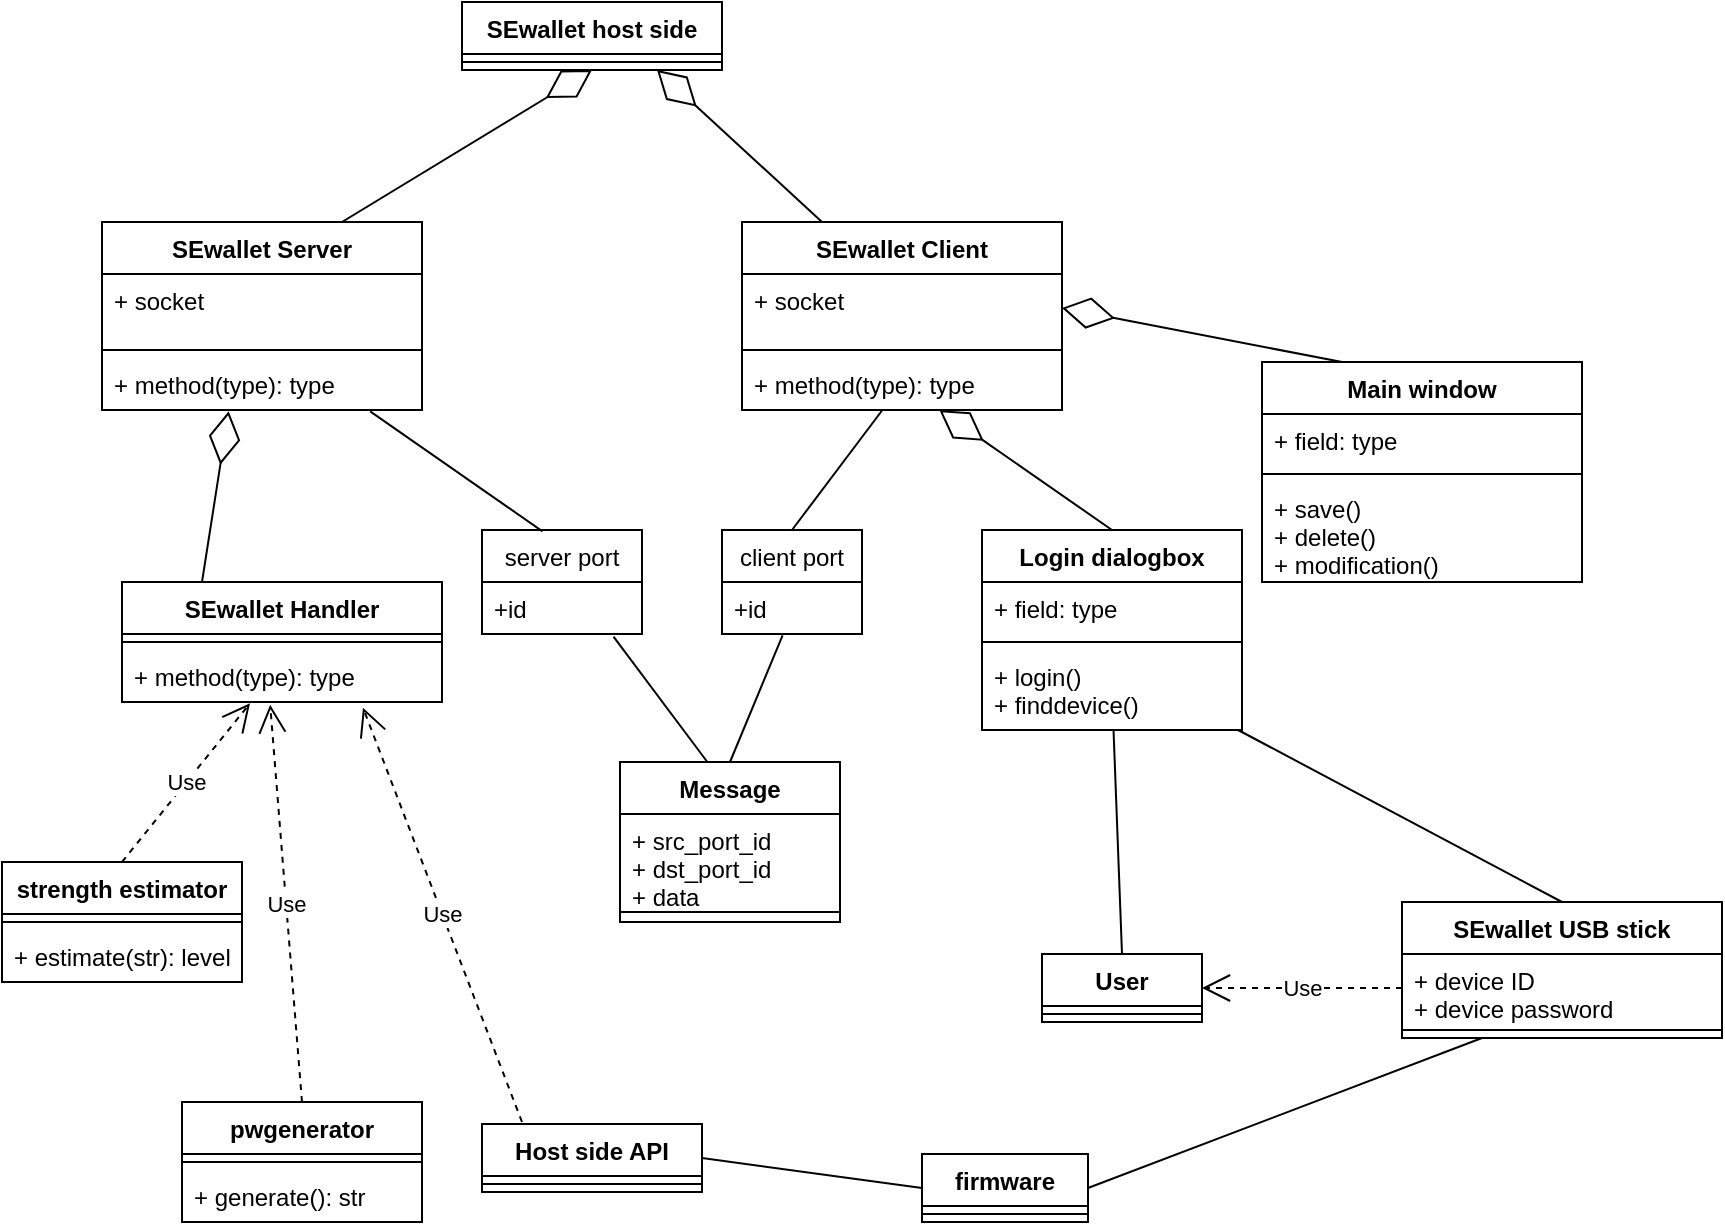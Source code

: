 <mxfile version="15.3.3" type="github">
  <diagram id="C5RBs43oDa-KdzZeNtuy" name="Page-1">
    <mxGraphModel dx="1182" dy="525" grid="1" gridSize="10" guides="1" tooltips="1" connect="1" arrows="1" fold="1" page="1" pageScale="1" pageWidth="827" pageHeight="1169" math="0" shadow="0">
      <root>
        <mxCell id="WIyWlLk6GJQsqaUBKTNV-0" />
        <mxCell id="WIyWlLk6GJQsqaUBKTNV-1" parent="WIyWlLk6GJQsqaUBKTNV-0" />
        <mxCell id="NP7IkcK_1BW8vIljofHQ-4" value="SEwallet Server" style="swimlane;fontStyle=1;align=center;verticalAlign=top;childLayout=stackLayout;horizontal=1;startSize=26;horizontalStack=0;resizeParent=1;resizeParentMax=0;resizeLast=0;collapsible=1;marginBottom=0;" parent="WIyWlLk6GJQsqaUBKTNV-1" vertex="1">
          <mxGeometry x="100" y="160" width="160" height="94" as="geometry" />
        </mxCell>
        <mxCell id="NP7IkcK_1BW8vIljofHQ-5" value="+ socket" style="text;strokeColor=none;fillColor=none;align=left;verticalAlign=top;spacingLeft=4;spacingRight=4;overflow=hidden;rotatable=0;points=[[0,0.5],[1,0.5]];portConstraint=eastwest;" parent="NP7IkcK_1BW8vIljofHQ-4" vertex="1">
          <mxGeometry y="26" width="160" height="34" as="geometry" />
        </mxCell>
        <mxCell id="NP7IkcK_1BW8vIljofHQ-6" value="" style="line;strokeWidth=1;fillColor=none;align=left;verticalAlign=middle;spacingTop=-1;spacingLeft=3;spacingRight=3;rotatable=0;labelPosition=right;points=[];portConstraint=eastwest;" parent="NP7IkcK_1BW8vIljofHQ-4" vertex="1">
          <mxGeometry y="60" width="160" height="8" as="geometry" />
        </mxCell>
        <mxCell id="NP7IkcK_1BW8vIljofHQ-7" value="+ method(type): type" style="text;strokeColor=none;fillColor=none;align=left;verticalAlign=top;spacingLeft=4;spacingRight=4;overflow=hidden;rotatable=0;points=[[0,0.5],[1,0.5]];portConstraint=eastwest;" parent="NP7IkcK_1BW8vIljofHQ-4" vertex="1">
          <mxGeometry y="68" width="160" height="26" as="geometry" />
        </mxCell>
        <mxCell id="NP7IkcK_1BW8vIljofHQ-8" value="SEwallet Client" style="swimlane;fontStyle=1;align=center;verticalAlign=top;childLayout=stackLayout;horizontal=1;startSize=26;horizontalStack=0;resizeParent=1;resizeParentMax=0;resizeLast=0;collapsible=1;marginBottom=0;" parent="WIyWlLk6GJQsqaUBKTNV-1" vertex="1">
          <mxGeometry x="420" y="160" width="160" height="94" as="geometry" />
        </mxCell>
        <mxCell id="NP7IkcK_1BW8vIljofHQ-9" value="+ socket" style="text;strokeColor=none;fillColor=none;align=left;verticalAlign=top;spacingLeft=4;spacingRight=4;overflow=hidden;rotatable=0;points=[[0,0.5],[1,0.5]];portConstraint=eastwest;" parent="NP7IkcK_1BW8vIljofHQ-8" vertex="1">
          <mxGeometry y="26" width="160" height="34" as="geometry" />
        </mxCell>
        <mxCell id="NP7IkcK_1BW8vIljofHQ-10" value="" style="line;strokeWidth=1;fillColor=none;align=left;verticalAlign=middle;spacingTop=-1;spacingLeft=3;spacingRight=3;rotatable=0;labelPosition=right;points=[];portConstraint=eastwest;" parent="NP7IkcK_1BW8vIljofHQ-8" vertex="1">
          <mxGeometry y="60" width="160" height="8" as="geometry" />
        </mxCell>
        <mxCell id="NP7IkcK_1BW8vIljofHQ-11" value="+ method(type): type" style="text;strokeColor=none;fillColor=none;align=left;verticalAlign=top;spacingLeft=4;spacingRight=4;overflow=hidden;rotatable=0;points=[[0,0.5],[1,0.5]];portConstraint=eastwest;" parent="NP7IkcK_1BW8vIljofHQ-8" vertex="1">
          <mxGeometry y="68" width="160" height="26" as="geometry" />
        </mxCell>
        <mxCell id="NP7IkcK_1BW8vIljofHQ-12" value="SEwallet Handler" style="swimlane;fontStyle=1;align=center;verticalAlign=top;childLayout=stackLayout;horizontal=1;startSize=26;horizontalStack=0;resizeParent=1;resizeParentMax=0;resizeLast=0;collapsible=1;marginBottom=0;" parent="WIyWlLk6GJQsqaUBKTNV-1" vertex="1">
          <mxGeometry x="110" y="340" width="160" height="60" as="geometry" />
        </mxCell>
        <mxCell id="NP7IkcK_1BW8vIljofHQ-14" value="" style="line;strokeWidth=1;fillColor=none;align=left;verticalAlign=middle;spacingTop=-1;spacingLeft=3;spacingRight=3;rotatable=0;labelPosition=right;points=[];portConstraint=eastwest;" parent="NP7IkcK_1BW8vIljofHQ-12" vertex="1">
          <mxGeometry y="26" width="160" height="8" as="geometry" />
        </mxCell>
        <mxCell id="NP7IkcK_1BW8vIljofHQ-15" value="+ method(type): type" style="text;strokeColor=none;fillColor=none;align=left;verticalAlign=top;spacingLeft=4;spacingRight=4;overflow=hidden;rotatable=0;points=[[0,0.5],[1,0.5]];portConstraint=eastwest;" parent="NP7IkcK_1BW8vIljofHQ-12" vertex="1">
          <mxGeometry y="34" width="160" height="26" as="geometry" />
        </mxCell>
        <mxCell id="NP7IkcK_1BW8vIljofHQ-16" value="server port" style="swimlane;fontStyle=0;childLayout=stackLayout;horizontal=1;startSize=26;fillColor=none;horizontalStack=0;resizeParent=1;resizeParentMax=0;resizeLast=0;collapsible=1;marginBottom=0;" parent="WIyWlLk6GJQsqaUBKTNV-1" vertex="1">
          <mxGeometry x="290" y="314" width="80" height="52" as="geometry" />
        </mxCell>
        <mxCell id="NP7IkcK_1BW8vIljofHQ-17" value="+id" style="text;strokeColor=none;fillColor=none;align=left;verticalAlign=top;spacingLeft=4;spacingRight=4;overflow=hidden;rotatable=0;points=[[0,0.5],[1,0.5]];portConstraint=eastwest;" parent="NP7IkcK_1BW8vIljofHQ-16" vertex="1">
          <mxGeometry y="26" width="80" height="26" as="geometry" />
        </mxCell>
        <mxCell id="NP7IkcK_1BW8vIljofHQ-25" value="" style="endArrow=diamondThin;endFill=0;endSize=24;html=1;exitX=0.25;exitY=0;exitDx=0;exitDy=0;entryX=0.396;entryY=1.026;entryDx=0;entryDy=0;entryPerimeter=0;" parent="WIyWlLk6GJQsqaUBKTNV-1" source="NP7IkcK_1BW8vIljofHQ-12" target="NP7IkcK_1BW8vIljofHQ-7" edge="1">
          <mxGeometry width="160" relative="1" as="geometry">
            <mxPoint x="100" y="305.5" as="sourcePoint" />
            <mxPoint x="179" y="250" as="targetPoint" />
          </mxGeometry>
        </mxCell>
        <mxCell id="NP7IkcK_1BW8vIljofHQ-30" value="client port" style="swimlane;fontStyle=0;childLayout=stackLayout;horizontal=1;startSize=26;fillColor=none;horizontalStack=0;resizeParent=1;resizeParentMax=0;resizeLast=0;collapsible=1;marginBottom=0;" parent="WIyWlLk6GJQsqaUBKTNV-1" vertex="1">
          <mxGeometry x="410" y="314" width="70" height="52" as="geometry" />
        </mxCell>
        <mxCell id="NP7IkcK_1BW8vIljofHQ-31" value="+id" style="text;strokeColor=none;fillColor=none;align=left;verticalAlign=top;spacingLeft=4;spacingRight=4;overflow=hidden;rotatable=0;points=[[0,0.5],[1,0.5]];portConstraint=eastwest;" parent="NP7IkcK_1BW8vIljofHQ-30" vertex="1">
          <mxGeometry y="26" width="70" height="26" as="geometry" />
        </mxCell>
        <mxCell id="NP7IkcK_1BW8vIljofHQ-37" value="Login dialogbox" style="swimlane;fontStyle=1;align=center;verticalAlign=top;childLayout=stackLayout;horizontal=1;startSize=26;horizontalStack=0;resizeParent=1;resizeParentMax=0;resizeLast=0;collapsible=1;marginBottom=0;" parent="WIyWlLk6GJQsqaUBKTNV-1" vertex="1">
          <mxGeometry x="540" y="314" width="130" height="100" as="geometry" />
        </mxCell>
        <mxCell id="NP7IkcK_1BW8vIljofHQ-38" value="+ field: type" style="text;strokeColor=none;fillColor=none;align=left;verticalAlign=top;spacingLeft=4;spacingRight=4;overflow=hidden;rotatable=0;points=[[0,0.5],[1,0.5]];portConstraint=eastwest;" parent="NP7IkcK_1BW8vIljofHQ-37" vertex="1">
          <mxGeometry y="26" width="130" height="26" as="geometry" />
        </mxCell>
        <mxCell id="NP7IkcK_1BW8vIljofHQ-39" value="" style="line;strokeWidth=1;fillColor=none;align=left;verticalAlign=middle;spacingTop=-1;spacingLeft=3;spacingRight=3;rotatable=0;labelPosition=right;points=[];portConstraint=eastwest;" parent="NP7IkcK_1BW8vIljofHQ-37" vertex="1">
          <mxGeometry y="52" width="130" height="8" as="geometry" />
        </mxCell>
        <mxCell id="NP7IkcK_1BW8vIljofHQ-40" value="+ login()&#xa;+ finddevice()" style="text;strokeColor=none;fillColor=none;align=left;verticalAlign=top;spacingLeft=4;spacingRight=4;overflow=hidden;rotatable=0;points=[[0,0.5],[1,0.5]];portConstraint=eastwest;" parent="NP7IkcK_1BW8vIljofHQ-37" vertex="1">
          <mxGeometry y="60" width="130" height="40" as="geometry" />
        </mxCell>
        <mxCell id="NP7IkcK_1BW8vIljofHQ-41" value="Main window" style="swimlane;fontStyle=1;align=center;verticalAlign=top;childLayout=stackLayout;horizontal=1;startSize=26;horizontalStack=0;resizeParent=1;resizeParentMax=0;resizeLast=0;collapsible=1;marginBottom=0;" parent="WIyWlLk6GJQsqaUBKTNV-1" vertex="1">
          <mxGeometry x="680" y="230" width="160" height="110" as="geometry" />
        </mxCell>
        <mxCell id="NP7IkcK_1BW8vIljofHQ-42" value="+ field: type" style="text;strokeColor=none;fillColor=none;align=left;verticalAlign=top;spacingLeft=4;spacingRight=4;overflow=hidden;rotatable=0;points=[[0,0.5],[1,0.5]];portConstraint=eastwest;" parent="NP7IkcK_1BW8vIljofHQ-41" vertex="1">
          <mxGeometry y="26" width="160" height="26" as="geometry" />
        </mxCell>
        <mxCell id="NP7IkcK_1BW8vIljofHQ-43" value="" style="line;strokeWidth=1;fillColor=none;align=left;verticalAlign=middle;spacingTop=-1;spacingLeft=3;spacingRight=3;rotatable=0;labelPosition=right;points=[];portConstraint=eastwest;" parent="NP7IkcK_1BW8vIljofHQ-41" vertex="1">
          <mxGeometry y="52" width="160" height="8" as="geometry" />
        </mxCell>
        <mxCell id="NP7IkcK_1BW8vIljofHQ-44" value="+ save()&#xa;+ delete()&#xa;+ modification()" style="text;strokeColor=none;fillColor=none;align=left;verticalAlign=top;spacingLeft=4;spacingRight=4;overflow=hidden;rotatable=0;points=[[0,0.5],[1,0.5]];portConstraint=eastwest;" parent="NP7IkcK_1BW8vIljofHQ-41" vertex="1">
          <mxGeometry y="60" width="160" height="50" as="geometry" />
        </mxCell>
        <mxCell id="NP7IkcK_1BW8vIljofHQ-45" value="pwgenerator" style="swimlane;fontStyle=1;align=center;verticalAlign=top;childLayout=stackLayout;horizontal=1;startSize=26;horizontalStack=0;resizeParent=1;resizeParentMax=0;resizeLast=0;collapsible=1;marginBottom=0;" parent="WIyWlLk6GJQsqaUBKTNV-1" vertex="1">
          <mxGeometry x="140" y="600" width="120" height="60" as="geometry" />
        </mxCell>
        <mxCell id="NP7IkcK_1BW8vIljofHQ-47" value="" style="line;strokeWidth=1;fillColor=none;align=left;verticalAlign=middle;spacingTop=-1;spacingLeft=3;spacingRight=3;rotatable=0;labelPosition=right;points=[];portConstraint=eastwest;" parent="NP7IkcK_1BW8vIljofHQ-45" vertex="1">
          <mxGeometry y="26" width="120" height="8" as="geometry" />
        </mxCell>
        <mxCell id="NP7IkcK_1BW8vIljofHQ-48" value="+ generate(): str" style="text;strokeColor=none;fillColor=none;align=left;verticalAlign=top;spacingLeft=4;spacingRight=4;overflow=hidden;rotatable=0;points=[[0,0.5],[1,0.5]];portConstraint=eastwest;" parent="NP7IkcK_1BW8vIljofHQ-45" vertex="1">
          <mxGeometry y="34" width="120" height="26" as="geometry" />
        </mxCell>
        <mxCell id="NP7IkcK_1BW8vIljofHQ-49" value="" style="endArrow=diamondThin;endFill=0;endSize=24;html=1;exitX=0.5;exitY=0;exitDx=0;exitDy=0;" parent="WIyWlLk6GJQsqaUBKTNV-1" source="NP7IkcK_1BW8vIljofHQ-37" target="NP7IkcK_1BW8vIljofHQ-11" edge="1">
          <mxGeometry width="160" relative="1" as="geometry">
            <mxPoint x="550" y="210" as="sourcePoint" />
            <mxPoint x="710" y="210" as="targetPoint" />
          </mxGeometry>
        </mxCell>
        <mxCell id="NP7IkcK_1BW8vIljofHQ-50" value="" style="endArrow=diamondThin;endFill=0;endSize=24;html=1;exitX=0.25;exitY=0;exitDx=0;exitDy=0;entryX=1;entryY=0.5;entryDx=0;entryDy=0;" parent="WIyWlLk6GJQsqaUBKTNV-1" source="NP7IkcK_1BW8vIljofHQ-41" target="NP7IkcK_1BW8vIljofHQ-9" edge="1">
          <mxGeometry width="160" relative="1" as="geometry">
            <mxPoint x="710" y="130" as="sourcePoint" />
            <mxPoint x="870" y="130" as="targetPoint" />
          </mxGeometry>
        </mxCell>
        <mxCell id="NP7IkcK_1BW8vIljofHQ-53" value="strength estimator" style="swimlane;fontStyle=1;align=center;verticalAlign=top;childLayout=stackLayout;horizontal=1;startSize=26;horizontalStack=0;resizeParent=1;resizeParentMax=0;resizeLast=0;collapsible=1;marginBottom=0;" parent="WIyWlLk6GJQsqaUBKTNV-1" vertex="1">
          <mxGeometry x="50" y="480" width="120" height="60" as="geometry" />
        </mxCell>
        <mxCell id="NP7IkcK_1BW8vIljofHQ-54" value="" style="line;strokeWidth=1;fillColor=none;align=left;verticalAlign=middle;spacingTop=-1;spacingLeft=3;spacingRight=3;rotatable=0;labelPosition=right;points=[];portConstraint=eastwest;" parent="NP7IkcK_1BW8vIljofHQ-53" vertex="1">
          <mxGeometry y="26" width="120" height="8" as="geometry" />
        </mxCell>
        <mxCell id="NP7IkcK_1BW8vIljofHQ-55" value="+ estimate(str): level" style="text;strokeColor=none;fillColor=none;align=left;verticalAlign=top;spacingLeft=4;spacingRight=4;overflow=hidden;rotatable=0;points=[[0,0.5],[1,0.5]];portConstraint=eastwest;" parent="NP7IkcK_1BW8vIljofHQ-53" vertex="1">
          <mxGeometry y="34" width="120" height="26" as="geometry" />
        </mxCell>
        <mxCell id="NP7IkcK_1BW8vIljofHQ-56" value="Use" style="endArrow=open;endSize=12;dashed=1;html=1;entryX=0.4;entryY=1.026;entryDx=0;entryDy=0;entryPerimeter=0;exitX=0.5;exitY=0;exitDx=0;exitDy=0;" parent="WIyWlLk6GJQsqaUBKTNV-1" source="NP7IkcK_1BW8vIljofHQ-53" target="NP7IkcK_1BW8vIljofHQ-15" edge="1">
          <mxGeometry width="160" relative="1" as="geometry">
            <mxPoint x="90" y="650" as="sourcePoint" />
            <mxPoint x="250" y="650" as="targetPoint" />
          </mxGeometry>
        </mxCell>
        <mxCell id="NP7IkcK_1BW8vIljofHQ-57" value="Use" style="endArrow=open;endSize=12;dashed=1;html=1;exitX=0.5;exitY=0;exitDx=0;exitDy=0;entryX=0.463;entryY=1.051;entryDx=0;entryDy=0;entryPerimeter=0;" parent="WIyWlLk6GJQsqaUBKTNV-1" source="NP7IkcK_1BW8vIljofHQ-45" target="NP7IkcK_1BW8vIljofHQ-15" edge="1">
          <mxGeometry width="160" relative="1" as="geometry">
            <mxPoint x="270" y="590" as="sourcePoint" />
            <mxPoint x="430" y="590" as="targetPoint" />
          </mxGeometry>
        </mxCell>
        <mxCell id="NP7IkcK_1BW8vIljofHQ-65" value="Message" style="swimlane;fontStyle=1;align=center;verticalAlign=top;childLayout=stackLayout;horizontal=1;startSize=26;horizontalStack=0;resizeParent=1;resizeParentMax=0;resizeLast=0;collapsible=1;marginBottom=0;" parent="WIyWlLk6GJQsqaUBKTNV-1" vertex="1">
          <mxGeometry x="359" y="430" width="110" height="80" as="geometry" />
        </mxCell>
        <mxCell id="NP7IkcK_1BW8vIljofHQ-66" value="+ src_port_id&#xa;+ dst_port_id&#xa;+ data" style="text;strokeColor=none;fillColor=none;align=left;verticalAlign=top;spacingLeft=4;spacingRight=4;overflow=hidden;rotatable=0;points=[[0,0.5],[1,0.5]];portConstraint=eastwest;" parent="NP7IkcK_1BW8vIljofHQ-65" vertex="1">
          <mxGeometry y="26" width="110" height="44" as="geometry" />
        </mxCell>
        <mxCell id="NP7IkcK_1BW8vIljofHQ-67" value="" style="line;strokeWidth=1;fillColor=none;align=left;verticalAlign=middle;spacingTop=-1;spacingLeft=3;spacingRight=3;rotatable=0;labelPosition=right;points=[];portConstraint=eastwest;" parent="NP7IkcK_1BW8vIljofHQ-65" vertex="1">
          <mxGeometry y="70" width="110" height="10" as="geometry" />
        </mxCell>
        <mxCell id="NP7IkcK_1BW8vIljofHQ-69" value="" style="endArrow=none;html=1;entryX=0.433;entryY=1.026;entryDx=0;entryDy=0;entryPerimeter=0;exitX=0.5;exitY=0;exitDx=0;exitDy=0;" parent="WIyWlLk6GJQsqaUBKTNV-1" source="NP7IkcK_1BW8vIljofHQ-65" target="NP7IkcK_1BW8vIljofHQ-31" edge="1">
          <mxGeometry width="50" height="50" relative="1" as="geometry">
            <mxPoint x="350" y="440" as="sourcePoint" />
            <mxPoint x="400" y="390" as="targetPoint" />
          </mxGeometry>
        </mxCell>
        <mxCell id="NP7IkcK_1BW8vIljofHQ-70" value="" style="endArrow=none;html=1;entryX=0.822;entryY=1.051;entryDx=0;entryDy=0;entryPerimeter=0;exitX=0.397;exitY=0;exitDx=0;exitDy=0;exitPerimeter=0;" parent="WIyWlLk6GJQsqaUBKTNV-1" source="NP7IkcK_1BW8vIljofHQ-65" target="NP7IkcK_1BW8vIljofHQ-17" edge="1">
          <mxGeometry width="50" height="50" relative="1" as="geometry">
            <mxPoint x="340" y="420" as="sourcePoint" />
            <mxPoint x="390" y="370" as="targetPoint" />
          </mxGeometry>
        </mxCell>
        <mxCell id="NP7IkcK_1BW8vIljofHQ-71" value="" style="endArrow=none;html=1;exitX=0.5;exitY=0;exitDx=0;exitDy=0;" parent="WIyWlLk6GJQsqaUBKTNV-1" source="NP7IkcK_1BW8vIljofHQ-30" target="NP7IkcK_1BW8vIljofHQ-11" edge="1">
          <mxGeometry width="50" height="50" relative="1" as="geometry">
            <mxPoint x="350" y="340" as="sourcePoint" />
            <mxPoint x="400" y="290" as="targetPoint" />
          </mxGeometry>
        </mxCell>
        <mxCell id="NP7IkcK_1BW8vIljofHQ-73" value="" style="endArrow=none;html=1;entryX=0.838;entryY=1.026;entryDx=0;entryDy=0;entryPerimeter=0;exitX=0.378;exitY=0.013;exitDx=0;exitDy=0;exitPerimeter=0;" parent="WIyWlLk6GJQsqaUBKTNV-1" source="NP7IkcK_1BW8vIljofHQ-16" target="NP7IkcK_1BW8vIljofHQ-7" edge="1">
          <mxGeometry width="50" height="50" relative="1" as="geometry">
            <mxPoint x="290" y="300" as="sourcePoint" />
            <mxPoint x="340" y="250" as="targetPoint" />
          </mxGeometry>
        </mxCell>
        <mxCell id="NP7IkcK_1BW8vIljofHQ-74" value="User&#xa;" style="swimlane;fontStyle=1;align=center;verticalAlign=top;childLayout=stackLayout;horizontal=1;startSize=26;horizontalStack=0;resizeParent=1;resizeParentMax=0;resizeLast=0;collapsible=1;marginBottom=0;" parent="WIyWlLk6GJQsqaUBKTNV-1" vertex="1">
          <mxGeometry x="570" y="526" width="80" height="34" as="geometry" />
        </mxCell>
        <mxCell id="NP7IkcK_1BW8vIljofHQ-76" value="" style="line;strokeWidth=1;fillColor=none;align=left;verticalAlign=middle;spacingTop=-1;spacingLeft=3;spacingRight=3;rotatable=0;labelPosition=right;points=[];portConstraint=eastwest;" parent="NP7IkcK_1BW8vIljofHQ-74" vertex="1">
          <mxGeometry y="26" width="80" height="8" as="geometry" />
        </mxCell>
        <mxCell id="NP7IkcK_1BW8vIljofHQ-79" value="SEwallet USB stick" style="swimlane;fontStyle=1;align=center;verticalAlign=top;childLayout=stackLayout;horizontal=1;startSize=26;horizontalStack=0;resizeParent=1;resizeParentMax=0;resizeLast=0;collapsible=1;marginBottom=0;" parent="WIyWlLk6GJQsqaUBKTNV-1" vertex="1">
          <mxGeometry x="750" y="500" width="160" height="68" as="geometry" />
        </mxCell>
        <mxCell id="NP7IkcK_1BW8vIljofHQ-80" value="+ device ID&#xa;+ device password" style="text;strokeColor=none;fillColor=none;align=left;verticalAlign=top;spacingLeft=4;spacingRight=4;overflow=hidden;rotatable=0;points=[[0,0.5],[1,0.5]];portConstraint=eastwest;" parent="NP7IkcK_1BW8vIljofHQ-79" vertex="1">
          <mxGeometry y="26" width="160" height="34" as="geometry" />
        </mxCell>
        <mxCell id="NP7IkcK_1BW8vIljofHQ-81" value="" style="line;strokeWidth=1;fillColor=none;align=left;verticalAlign=middle;spacingTop=-1;spacingLeft=3;spacingRight=3;rotatable=0;labelPosition=right;points=[];portConstraint=eastwest;" parent="NP7IkcK_1BW8vIljofHQ-79" vertex="1">
          <mxGeometry y="60" width="160" height="8" as="geometry" />
        </mxCell>
        <mxCell id="NP7IkcK_1BW8vIljofHQ-84" value="" style="endArrow=none;html=1;exitX=0.985;exitY=1;exitDx=0;exitDy=0;exitPerimeter=0;entryX=0.5;entryY=0;entryDx=0;entryDy=0;" parent="WIyWlLk6GJQsqaUBKTNV-1" source="NP7IkcK_1BW8vIljofHQ-40" target="NP7IkcK_1BW8vIljofHQ-79" edge="1">
          <mxGeometry width="50" height="50" relative="1" as="geometry">
            <mxPoint x="720" y="430" as="sourcePoint" />
            <mxPoint x="770" y="380" as="targetPoint" />
          </mxGeometry>
        </mxCell>
        <mxCell id="NP7IkcK_1BW8vIljofHQ-85" value="" style="endArrow=none;html=1;exitX=0.5;exitY=0;exitDx=0;exitDy=0;" parent="WIyWlLk6GJQsqaUBKTNV-1" source="NP7IkcK_1BW8vIljofHQ-74" target="NP7IkcK_1BW8vIljofHQ-40" edge="1">
          <mxGeometry width="50" height="50" relative="1" as="geometry">
            <mxPoint x="600" y="470" as="sourcePoint" />
            <mxPoint x="650" y="420" as="targetPoint" />
          </mxGeometry>
        </mxCell>
        <mxCell id="NP7IkcK_1BW8vIljofHQ-92" value="firmware" style="swimlane;fontStyle=1;align=center;verticalAlign=top;childLayout=stackLayout;horizontal=1;startSize=26;horizontalStack=0;resizeParent=1;resizeParentMax=0;resizeLast=0;collapsible=1;marginBottom=0;" parent="WIyWlLk6GJQsqaUBKTNV-1" vertex="1">
          <mxGeometry x="510" y="626" width="83" height="34" as="geometry" />
        </mxCell>
        <mxCell id="NP7IkcK_1BW8vIljofHQ-94" value="" style="line;strokeWidth=1;fillColor=none;align=left;verticalAlign=middle;spacingTop=-1;spacingLeft=3;spacingRight=3;rotatable=0;labelPosition=right;points=[];portConstraint=eastwest;" parent="NP7IkcK_1BW8vIljofHQ-92" vertex="1">
          <mxGeometry y="26" width="83" height="8" as="geometry" />
        </mxCell>
        <mxCell id="3G6ig9e1qW4VC1zVca6n-9" value="SEwallet host side" style="swimlane;fontStyle=1;align=center;verticalAlign=top;childLayout=stackLayout;horizontal=1;startSize=26;horizontalStack=0;resizeParent=1;resizeParentMax=0;resizeLast=0;collapsible=1;marginBottom=0;hachureGap=4;pointerEvents=0;" vertex="1" parent="WIyWlLk6GJQsqaUBKTNV-1">
          <mxGeometry x="280" y="50" width="130" height="34" as="geometry" />
        </mxCell>
        <mxCell id="3G6ig9e1qW4VC1zVca6n-11" value="" style="line;strokeWidth=1;fillColor=none;align=left;verticalAlign=middle;spacingTop=-1;spacingLeft=3;spacingRight=3;rotatable=0;labelPosition=right;points=[];portConstraint=eastwest;" vertex="1" parent="3G6ig9e1qW4VC1zVca6n-9">
          <mxGeometry y="26" width="130" height="8" as="geometry" />
        </mxCell>
        <mxCell id="3G6ig9e1qW4VC1zVca6n-14" value="" style="endArrow=diamondThin;endFill=0;endSize=24;html=1;sourcePerimeterSpacing=8;targetPerimeterSpacing=8;entryX=0.5;entryY=1;entryDx=0;entryDy=0;exitX=0.75;exitY=0;exitDx=0;exitDy=0;" edge="1" parent="WIyWlLk6GJQsqaUBKTNV-1" source="NP7IkcK_1BW8vIljofHQ-4" target="3G6ig9e1qW4VC1zVca6n-9">
          <mxGeometry width="160" relative="1" as="geometry">
            <mxPoint x="300" y="190" as="sourcePoint" />
            <mxPoint x="460" y="190" as="targetPoint" />
          </mxGeometry>
        </mxCell>
        <mxCell id="3G6ig9e1qW4VC1zVca6n-15" value="" style="endArrow=diamondThin;endFill=0;endSize=24;html=1;sourcePerimeterSpacing=8;targetPerimeterSpacing=8;entryX=0.75;entryY=1;entryDx=0;entryDy=0;exitX=0.25;exitY=0;exitDx=0;exitDy=0;" edge="1" parent="WIyWlLk6GJQsqaUBKTNV-1" source="NP7IkcK_1BW8vIljofHQ-8" target="3G6ig9e1qW4VC1zVca6n-9">
          <mxGeometry width="160" relative="1" as="geometry">
            <mxPoint x="230" y="170" as="sourcePoint" />
            <mxPoint x="365" y="84" as="targetPoint" />
          </mxGeometry>
        </mxCell>
        <mxCell id="3G6ig9e1qW4VC1zVca6n-19" value="" style="endArrow=none;html=1;startSize=14;endSize=14;sourcePerimeterSpacing=8;targetPerimeterSpacing=8;entryX=0.25;entryY=1;entryDx=0;entryDy=0;exitX=1;exitY=0.5;exitDx=0;exitDy=0;" edge="1" parent="WIyWlLk6GJQsqaUBKTNV-1" source="NP7IkcK_1BW8vIljofHQ-92" target="NP7IkcK_1BW8vIljofHQ-79">
          <mxGeometry width="50" height="50" relative="1" as="geometry">
            <mxPoint x="560" y="650" as="sourcePoint" />
            <mxPoint x="610" y="600" as="targetPoint" />
          </mxGeometry>
        </mxCell>
        <mxCell id="3G6ig9e1qW4VC1zVca6n-20" value="Use" style="endArrow=open;endSize=12;dashed=1;html=1;sourcePerimeterSpacing=8;targetPerimeterSpacing=8;entryX=0.753;entryY=1.109;entryDx=0;entryDy=0;entryPerimeter=0;" edge="1" parent="WIyWlLk6GJQsqaUBKTNV-1" target="NP7IkcK_1BW8vIljofHQ-15">
          <mxGeometry width="160" relative="1" as="geometry">
            <mxPoint x="310" y="610" as="sourcePoint" />
            <mxPoint x="470" y="610" as="targetPoint" />
          </mxGeometry>
        </mxCell>
        <mxCell id="3G6ig9e1qW4VC1zVca6n-21" value="Host side API" style="swimlane;fontStyle=1;align=center;verticalAlign=top;childLayout=stackLayout;horizontal=1;startSize=26;horizontalStack=0;resizeParent=1;resizeParentMax=0;resizeLast=0;collapsible=1;marginBottom=0;hachureGap=4;pointerEvents=0;" vertex="1" parent="WIyWlLk6GJQsqaUBKTNV-1">
          <mxGeometry x="290" y="611" width="110" height="34" as="geometry" />
        </mxCell>
        <mxCell id="3G6ig9e1qW4VC1zVca6n-23" value="" style="line;strokeWidth=1;fillColor=none;align=left;verticalAlign=middle;spacingTop=-1;spacingLeft=3;spacingRight=3;rotatable=0;labelPosition=right;points=[];portConstraint=eastwest;" vertex="1" parent="3G6ig9e1qW4VC1zVca6n-21">
          <mxGeometry y="26" width="110" height="8" as="geometry" />
        </mxCell>
        <mxCell id="3G6ig9e1qW4VC1zVca6n-33" value="" style="endArrow=none;html=1;startSize=14;endSize=14;sourcePerimeterSpacing=8;targetPerimeterSpacing=8;entryX=0;entryY=0.5;entryDx=0;entryDy=0;exitX=1;exitY=0.5;exitDx=0;exitDy=0;" edge="1" parent="WIyWlLk6GJQsqaUBKTNV-1" source="3G6ig9e1qW4VC1zVca6n-21" target="NP7IkcK_1BW8vIljofHQ-92">
          <mxGeometry width="50" height="50" relative="1" as="geometry">
            <mxPoint x="350" y="780" as="sourcePoint" />
            <mxPoint x="400" y="730" as="targetPoint" />
          </mxGeometry>
        </mxCell>
        <mxCell id="3G6ig9e1qW4VC1zVca6n-34" value="Use" style="endArrow=open;endSize=12;dashed=1;html=1;sourcePerimeterSpacing=8;targetPerimeterSpacing=8;entryX=1;entryY=0.5;entryDx=0;entryDy=0;exitX=0;exitY=0.5;exitDx=0;exitDy=0;" edge="1" parent="WIyWlLk6GJQsqaUBKTNV-1" source="NP7IkcK_1BW8vIljofHQ-80" target="NP7IkcK_1BW8vIljofHQ-74">
          <mxGeometry width="160" relative="1" as="geometry">
            <mxPoint x="759.52" y="747.17" as="sourcePoint" />
            <mxPoint x="680" y="540.004" as="targetPoint" />
          </mxGeometry>
        </mxCell>
      </root>
    </mxGraphModel>
  </diagram>
</mxfile>
